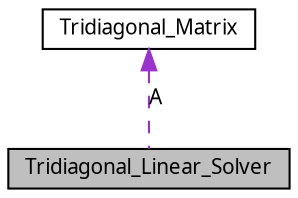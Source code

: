 digraph G
{
  edge [fontname="FreeSans.ttf",fontsize=10,labelfontname="FreeSans.ttf",labelfontsize=10];
  node [fontname="FreeSans.ttf",fontsize=10,shape=record];
  Node1 [label="Tridiagonal_Linear_Solver",height=0.2,width=0.4,color="black", fillcolor="grey75", style="filled" fontcolor="black"];
  Node2 -> Node1 [dir=back,color="darkorchid3",fontsize=10,style="dashed",label="A",fontname="FreeSans.ttf"];
  Node2 [label="Tridiagonal_Matrix",height=0.2,width=0.4,color="black", fillcolor="white", style="filled",URL="$classTridiagonal__Matrix.html"];
}
